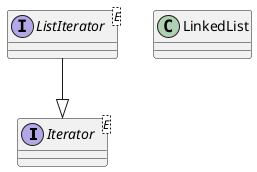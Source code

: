 @startuml

interface Iterator<E> 
interface ListIterator<E>

class LinkedList

ListIterator --|> Iterator

@enduml